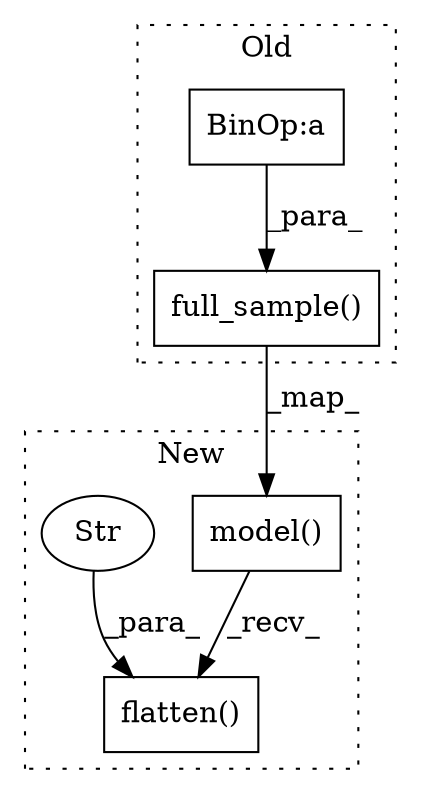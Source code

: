 digraph G {
subgraph cluster0 {
1 [label="full_sample()" a="75" s="4465,4520" l="23,68" shape="box"];
5 [label="BinOp:a" a="82" s="4518" l="1" shape="box"];
label = "Old";
style="dotted";
}
subgraph cluster1 {
2 [label="model()" a="75" s="4465" l="108" shape="box"];
3 [label="flatten()" a="75" s="4465,4588" l="117,1" shape="box"];
4 [label="Str" a="66" s="4582" l="6" shape="ellipse"];
label = "New";
style="dotted";
}
1 -> 2 [label="_map_"];
2 -> 3 [label="_recv_"];
4 -> 3 [label="_para_"];
5 -> 1 [label="_para_"];
}